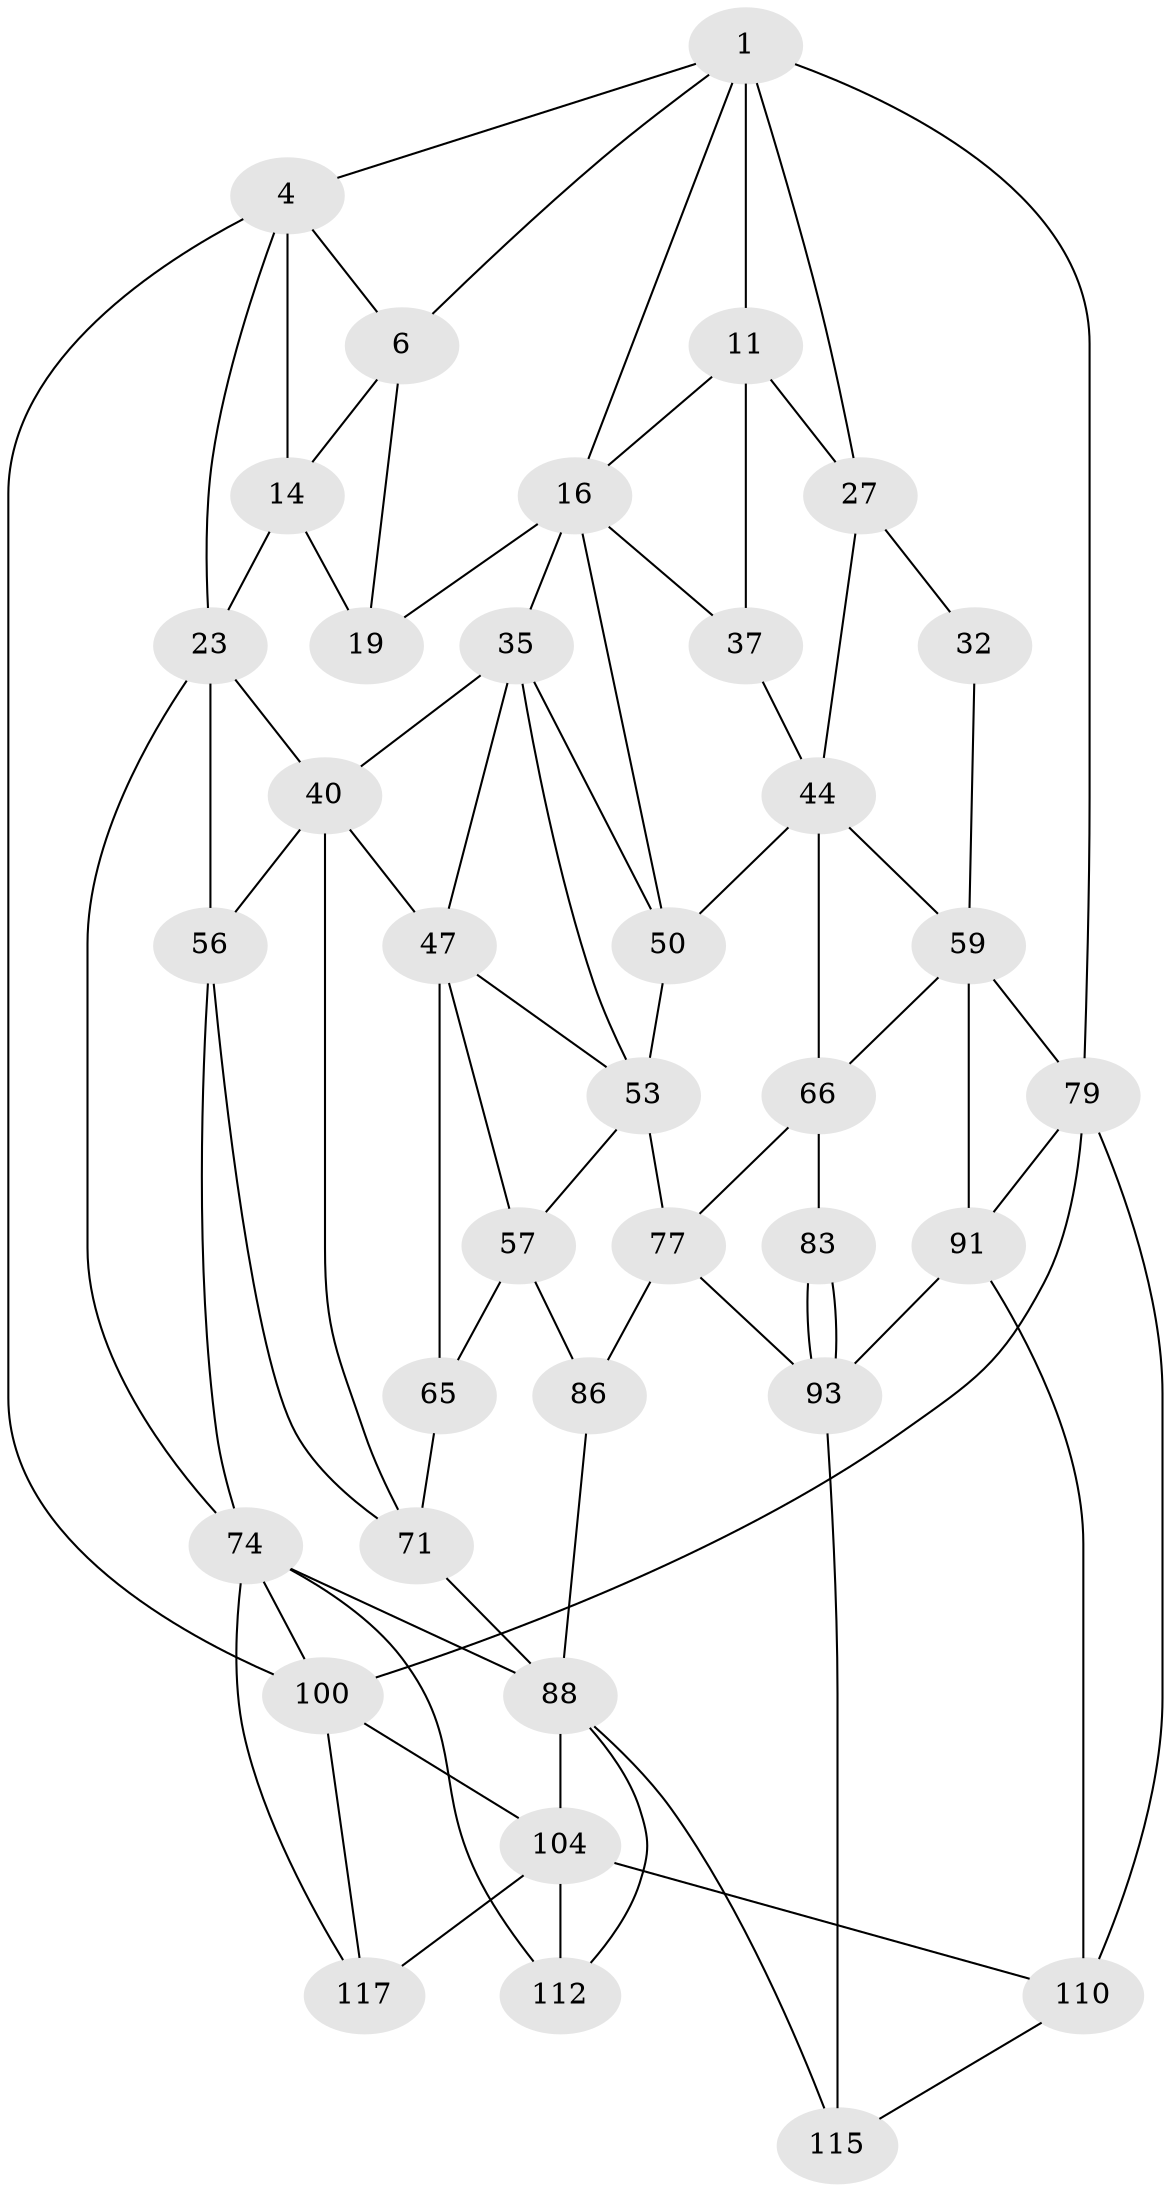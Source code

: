 // original degree distribution, {3: 0.015873015873015872, 5: 0.5079365079365079, 6: 0.23015873015873015, 4: 0.24603174603174602}
// Generated by graph-tools (version 1.1) at 2025/21/03/04/25 18:21:18]
// undirected, 37 vertices, 79 edges
graph export_dot {
graph [start="1"]
  node [color=gray90,style=filled];
  1 [pos="+0.5264096785737415+0",super="+2+7"];
  4 [pos="+0+0",super="+5"];
  6 [pos="+0.2998809930895132+0",super="+9"];
  11 [pos="+0.7319399131709975+0.1303274278653417",super="+12+31"];
  14 [pos="+0.2568106950556046+0.08159036558587411",super="+15+22"];
  16 [pos="+0.5397589534019352+0.10883201125917116",super="+34+17"];
  19 [pos="+0.3778924787829466+0.1926269572781938",super="+20"];
  23 [pos="+0.13336148645301185+0.14645307989323397",super="+24+26"];
  27 [pos="+1+0.09480061435526302",super="+28"];
  32 [pos="+1+0.25267294459260975",super="+33"];
  35 [pos="+0.4653204398002753+0.22287955681796115",super="+46+36"];
  37 [pos="+0.7237917923248699+0.26876052458540733"];
  40 [pos="+0.2890424081734506+0.37205565312451766",super="+41"];
  44 [pos="+0.8848113061109256+0.35367303002948486",super="+60+45"];
  47 [pos="+0.4480504358130191+0.3310660693649589",super="+54+48"];
  50 [pos="+0.6838623449453213+0.29826481791474824",super="+51+62"];
  53 [pos="+0.5487387690064571+0.3712688117182349",super="+55"];
  56 [pos="+0.08152518844500281+0.3220844325186387",super="+64"];
  57 [pos="+0.506889641946468+0.4398667078534022",super="+58+69"];
  59 [pos="+1+0.51245097456671",super="+81"];
  65 [pos="+0.4142919772413574+0.435103566242061",super="+70"];
  66 [pos="+0.8856592531382041+0.451294126047411",super="+82+67"];
  71 [pos="+0.2690335553995049+0.4345999629273609",super="+78"];
  74 [pos="+0+0.5810882727186238",super="+75+98"];
  77 [pos="+0.6470030399119853+0.5561873682400498",super="+85"];
  79 [pos="+1+1",super="+80"];
  83 [pos="+0.7184487883538799+0.591094920121333"];
  86 [pos="+0.5338211653196276+0.6401821139772874",super="+87+99"];
  88 [pos="+0.41080409879101154+0.6238186712006862",super="+103+89"];
  91 [pos="+0.8819686830684569+0.6657524444044802",super="+92"];
  93 [pos="+0.7352602325697806+0.6308875695747572",super="+94"];
  100 [pos="+0+0.8820886974205575",super="+101"];
  104 [pos="+0.3815600066654353+0.6694804042472419",super="+105+107"];
  110 [pos="+0.8762482187407232+0.878624463558603",super="+111"];
  112 [pos="+0.31448192043678214+0.8207526144867447",super="+113"];
  115 [pos="+0.5995777311658826+0.9557589426940984"];
  117 [pos="+0.02752263668908668+0.849437174626295",super="+118"];
  1 -- 4;
  1 -- 27 [weight=2];
  1 -- 11 [weight=2];
  1 -- 79;
  1 -- 6;
  1 -- 16;
  4 -- 6;
  4 -- 14;
  4 -- 23;
  4 -- 100;
  6 -- 14;
  6 -- 19;
  11 -- 16;
  11 -- 37;
  11 -- 27;
  14 -- 23 [weight=2];
  14 -- 19;
  16 -- 50;
  16 -- 35 [weight=2];
  16 -- 37;
  16 -- 19 [weight=2];
  23 -- 56 [weight=2];
  23 -- 74;
  23 -- 40;
  27 -- 32 [weight=3];
  27 -- 44;
  32 -- 59;
  35 -- 50;
  35 -- 53;
  35 -- 47;
  35 -- 40;
  37 -- 44;
  40 -- 47;
  40 -- 71;
  40 -- 56;
  44 -- 66 [weight=2];
  44 -- 59;
  44 -- 50;
  47 -- 57 [weight=2];
  47 -- 53;
  47 -- 65;
  50 -- 53 [weight=2];
  53 -- 57;
  53 -- 77;
  56 -- 74;
  56 -- 71;
  57 -- 65 [weight=2];
  57 -- 86;
  59 -- 91;
  59 -- 66;
  59 -- 79;
  65 -- 71;
  66 -- 83 [weight=2];
  66 -- 77;
  71 -- 88;
  74 -- 100;
  74 -- 117;
  74 -- 88;
  74 -- 112;
  77 -- 86 [weight=2];
  77 -- 93;
  79 -- 100;
  79 -- 110 [weight=2];
  79 -- 91;
  83 -- 93;
  83 -- 93;
  86 -- 88 [weight=2];
  88 -- 115;
  88 -- 104 [weight=3];
  88 -- 112;
  91 -- 93 [weight=2];
  91 -- 110;
  93 -- 115;
  100 -- 117;
  100 -- 104;
  104 -- 112 [weight=3];
  104 -- 117 [weight=2];
  104 -- 110;
  110 -- 115;
}
